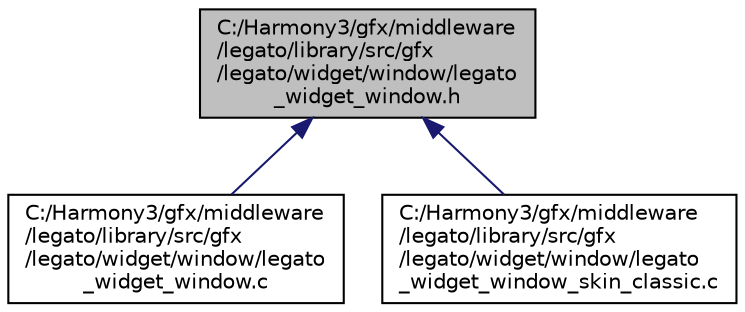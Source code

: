 digraph "C:/Harmony3/gfx/middleware/legato/library/src/gfx/legato/widget/window/legato_widget_window.h"
{
 // LATEX_PDF_SIZE
  edge [fontname="Helvetica",fontsize="10",labelfontname="Helvetica",labelfontsize="10"];
  node [fontname="Helvetica",fontsize="10",shape=record];
  Node1 [label="C:/Harmony3/gfx/middleware\l/legato/library/src/gfx\l/legato/widget/window/legato\l_widget_window.h",height=0.2,width=0.4,color="black", fillcolor="grey75", style="filled", fontcolor="black",tooltip=" "];
  Node1 -> Node2 [dir="back",color="midnightblue",fontsize="10",style="solid",fontname="Helvetica"];
  Node2 [label="C:/Harmony3/gfx/middleware\l/legato/library/src/gfx\l/legato/widget/window/legato\l_widget_window.c",height=0.2,width=0.4,color="black", fillcolor="white", style="filled",URL="$legato__widget__window_8c.html",tooltip=" "];
  Node1 -> Node3 [dir="back",color="midnightblue",fontsize="10",style="solid",fontname="Helvetica"];
  Node3 [label="C:/Harmony3/gfx/middleware\l/legato/library/src/gfx\l/legato/widget/window/legato\l_widget_window_skin_classic.c",height=0.2,width=0.4,color="black", fillcolor="white", style="filled",URL="$legato__widget__window__skin__classic_8c.html",tooltip=" "];
}
